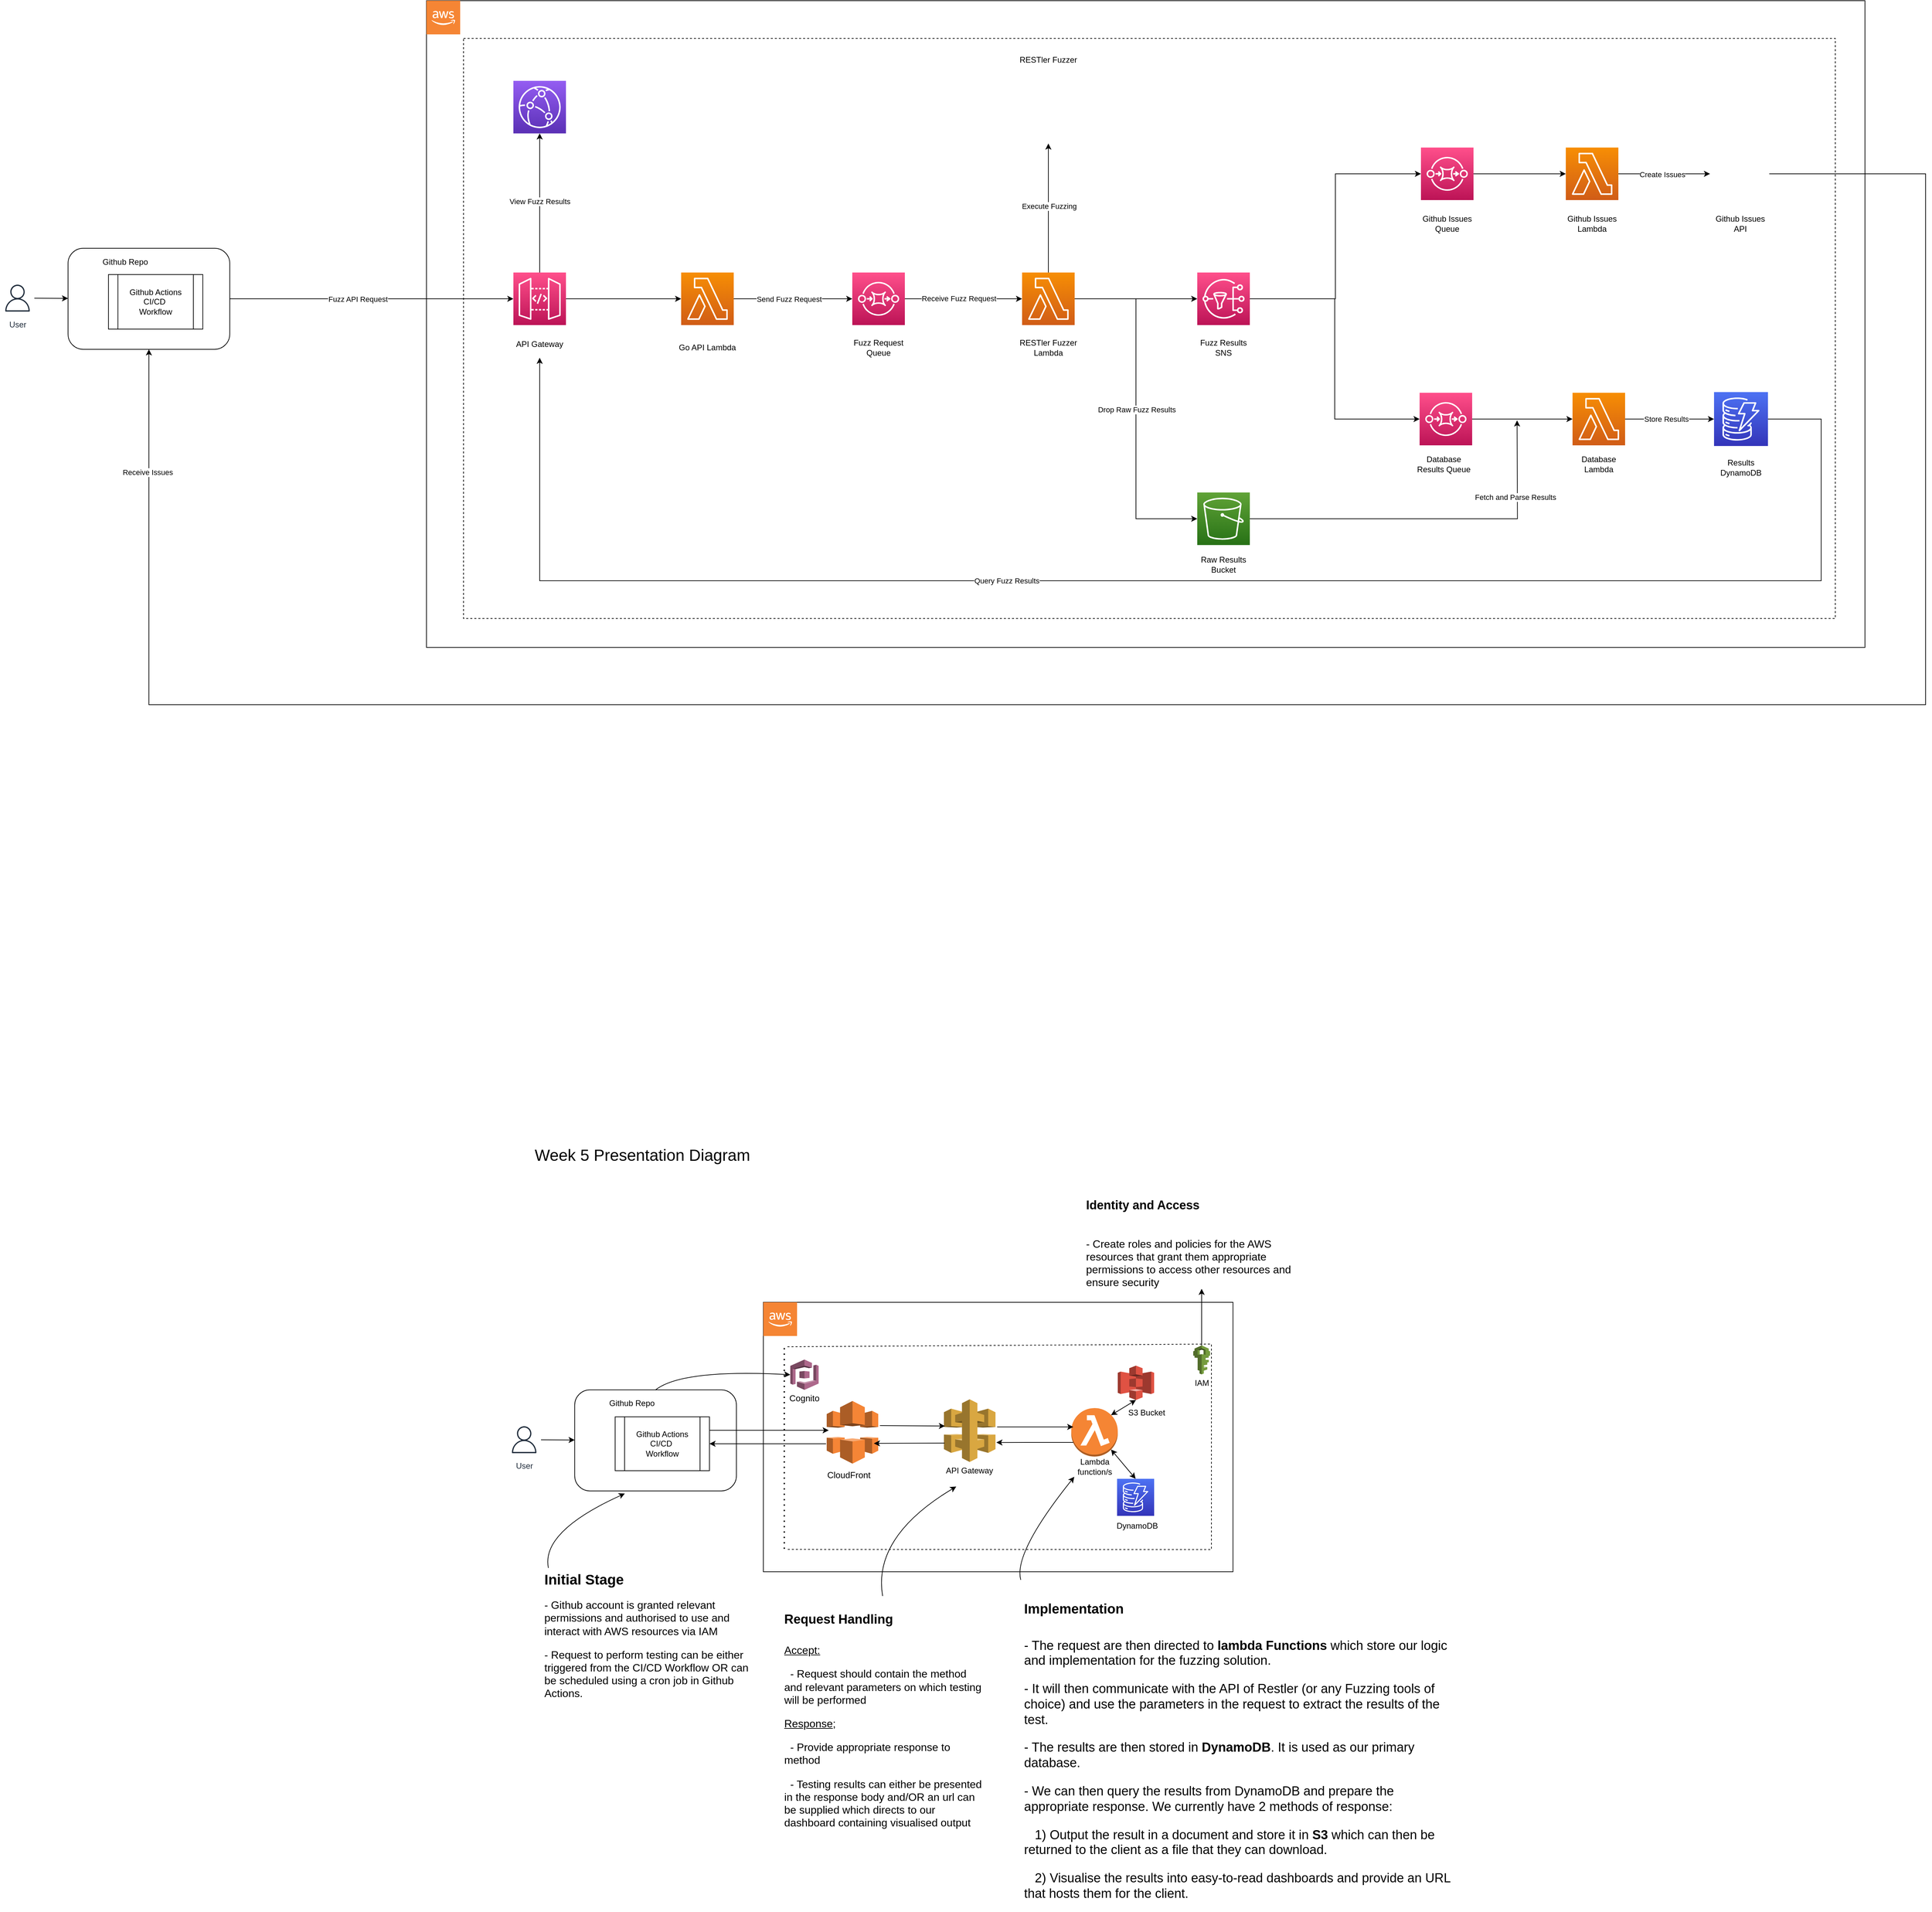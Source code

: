 <mxfile version="20.0.4" type="device"><diagram id="qjEZwnw4c9-2lbeoEp5t" name="Page-1"><mxGraphModel dx="4378" dy="2615" grid="0" gridSize="10" guides="1" tooltips="1" connect="1" arrows="1" fold="1" page="0" pageScale="1" pageWidth="827" pageHeight="1169" math="0" shadow="0"><root><mxCell id="0"/><mxCell id="1" parent="0"/><mxCell id="z2XB8QPN0VXyVkTY876A-54" value="" style="rounded=1;whiteSpace=wrap;html=1;fontSize=16;" parent="1" vertex="1"><mxGeometry x="317" y="1382" width="573" height="330" as="geometry"/></mxCell><mxCell id="z2XB8QPN0VXyVkTY876A-19" value="" style="rounded=1;whiteSpace=wrap;html=1;" parent="1" vertex="1"><mxGeometry x="2" y="1456" width="240" height="150" as="geometry"/></mxCell><mxCell id="z2XB8QPN0VXyVkTY876A-9" value="" style="verticalLabelPosition=bottom;verticalAlign=top;html=1;shape=mxgraph.basic.rect;fillColor2=none;strokeWidth=1;size=20;indent=5;" parent="1" vertex="1"><mxGeometry x="282" y="1326" width="697" height="400" as="geometry"/></mxCell><mxCell id="z2XB8QPN0VXyVkTY876A-1" value="" style="outlineConnect=0;dashed=0;verticalLabelPosition=bottom;verticalAlign=top;align=center;html=1;shape=mxgraph.aws3.api_gateway;fillColor=#D9A741;gradientColor=none;" parent="1" vertex="1"><mxGeometry x="550" y="1470" width="76.5" height="93" as="geometry"/></mxCell><mxCell id="z2XB8QPN0VXyVkTY876A-2" value="" style="outlineConnect=0;dashed=0;verticalLabelPosition=bottom;verticalAlign=top;align=center;html=1;shape=mxgraph.aws3.lambda_function;fillColor=#F58534;gradientColor=none;" parent="1" vertex="1"><mxGeometry x="739" y="1483" width="69" height="72" as="geometry"/></mxCell><mxCell id="z2XB8QPN0VXyVkTY876A-3" value="" style="sketch=0;points=[[0,0,0],[0.25,0,0],[0.5,0,0],[0.75,0,0],[1,0,0],[0,1,0],[0.25,1,0],[0.5,1,0],[0.75,1,0],[1,1,0],[0,0.25,0],[0,0.5,0],[0,0.75,0],[1,0.25,0],[1,0.5,0],[1,0.75,0]];outlineConnect=0;fontColor=#232F3E;gradientColor=#4D72F3;gradientDirection=north;fillColor=#3334B9;strokeColor=#ffffff;dashed=0;verticalLabelPosition=bottom;verticalAlign=top;align=center;html=1;fontSize=12;fontStyle=0;aspect=fixed;shape=mxgraph.aws4.resourceIcon;resIcon=mxgraph.aws4.dynamodb;" parent="1" vertex="1"><mxGeometry x="807" y="1588" width="55" height="55" as="geometry"/></mxCell><mxCell id="z2XB8QPN0VXyVkTY876A-5" value="" style="shape=image;html=1;verticalAlign=top;verticalLabelPosition=bottom;labelBackgroundColor=#ffffff;imageAspect=0;aspect=fixed;image=https://cdn4.iconfinder.com/data/icons/ionicons/512/icon-social-github-128.png" parent="1" vertex="1"><mxGeometry x="2" y="1456" width="49" height="49" as="geometry"/></mxCell><mxCell id="z2XB8QPN0VXyVkTY876A-8" value="" style="outlineConnect=0;dashed=0;verticalLabelPosition=bottom;verticalAlign=top;align=center;html=1;shape=mxgraph.aws3.cloud_2;fillColor=#F58534;gradientColor=none;" parent="1" vertex="1"><mxGeometry x="282" y="1326" width="50" height="50" as="geometry"/></mxCell><mxCell id="z2XB8QPN0VXyVkTY876A-10" value="" style="endArrow=classic;html=1;rounded=0;exitX=1;exitY=0.25;exitDx=0;exitDy=0;" parent="1" source="z2XB8QPN0VXyVkTY876A-20" edge="1"><mxGeometry width="50" height="50" relative="1" as="geometry"><mxPoint x="242" y="1516" as="sourcePoint"/><mxPoint x="379" y="1516" as="targetPoint"/></mxGeometry></mxCell><mxCell id="z2XB8QPN0VXyVkTY876A-11" value="" style="endArrow=classic;html=1;rounded=0;" parent="1" edge="1"><mxGeometry width="50" height="50" relative="1" as="geometry"><mxPoint x="629" y="1511" as="sourcePoint"/><mxPoint x="742" y="1511" as="targetPoint"/></mxGeometry></mxCell><mxCell id="z2XB8QPN0VXyVkTY876A-12" value="" style="endArrow=classic;html=1;rounded=0;entryX=1;entryY=0.5;entryDx=0;entryDy=0;" parent="1" target="z2XB8QPN0VXyVkTY876A-20" edge="1"><mxGeometry width="50" height="50" relative="1" as="geometry"><mxPoint x="375" y="1536" as="sourcePoint"/><mxPoint x="242" y="1536" as="targetPoint"/></mxGeometry></mxCell><mxCell id="z2XB8QPN0VXyVkTY876A-13" value="" style="endArrow=classic;html=1;rounded=0;entryX=1.017;entryY=0.689;entryDx=0;entryDy=0;entryPerimeter=0;" parent="1" target="z2XB8QPN0VXyVkTY876A-1" edge="1"><mxGeometry width="50" height="50" relative="1" as="geometry"><mxPoint x="742" y="1534" as="sourcePoint"/><mxPoint x="492" y="1536" as="targetPoint"/></mxGeometry></mxCell><mxCell id="z2XB8QPN0VXyVkTY876A-14" value="" style="endArrow=classic;startArrow=classic;html=1;rounded=0;entryX=0.855;entryY=0.855;entryDx=0;entryDy=0;entryPerimeter=0;exitX=0.5;exitY=0;exitDx=0;exitDy=0;exitPerimeter=0;" parent="1" source="z2XB8QPN0VXyVkTY876A-3" target="z2XB8QPN0VXyVkTY876A-2" edge="1"><mxGeometry width="50" height="50" relative="1" as="geometry"><mxPoint x="672" y="1636" as="sourcePoint"/><mxPoint x="722" y="1586" as="targetPoint"/></mxGeometry></mxCell><mxCell id="z2XB8QPN0VXyVkTY876A-15" value="" style="outlineConnect=0;dashed=0;verticalLabelPosition=bottom;verticalAlign=top;align=center;html=1;shape=mxgraph.aws3.s3;fillColor=#E05243;gradientColor=none;" parent="1" vertex="1"><mxGeometry x="808" y="1420" width="54" height="51" as="geometry"/></mxCell><mxCell id="z2XB8QPN0VXyVkTY876A-16" value="" style="endArrow=classic;startArrow=classic;html=1;rounded=0;entryX=0.5;entryY=1;entryDx=0;entryDy=0;entryPerimeter=0;exitX=0.855;exitY=0.145;exitDx=0;exitDy=0;exitPerimeter=0;" parent="1" source="z2XB8QPN0VXyVkTY876A-2" target="z2XB8QPN0VXyVkTY876A-15" edge="1"><mxGeometry width="50" height="50" relative="1" as="geometry"><mxPoint x="702" y="1476" as="sourcePoint"/><mxPoint x="752" y="1426" as="targetPoint"/></mxGeometry></mxCell><mxCell id="z2XB8QPN0VXyVkTY876A-20" value="Github Actions CI/CD&amp;nbsp;&lt;br&gt;Workflow" style="shape=process;whiteSpace=wrap;html=1;backgroundOutline=1;" parent="1" vertex="1"><mxGeometry x="62" y="1496" width="140" height="80" as="geometry"/></mxCell><mxCell id="z2XB8QPN0VXyVkTY876A-21" value="" style="curved=1;endArrow=classic;html=1;rounded=0;exitX=0.5;exitY=0;exitDx=0;exitDy=0;entryX=0;entryY=0.5;entryDx=0;entryDy=0;entryPerimeter=0;" parent="1" source="z2XB8QPN0VXyVkTY876A-19" target="z2XB8QPN0VXyVkTY876A-47" edge="1"><mxGeometry width="50" height="50" relative="1" as="geometry"><mxPoint x="132" y="1716" as="sourcePoint"/><mxPoint x="316" y="1418" as="targetPoint"/><Array as="points"><mxPoint x="162" y="1425"/></Array></mxGeometry></mxCell><mxCell id="z2XB8QPN0VXyVkTY876A-22" value="User" style="sketch=0;outlineConnect=0;fontColor=#232F3E;gradientColor=none;strokeColor=#232F3E;fillColor=#ffffff;dashed=0;verticalLabelPosition=bottom;verticalAlign=top;align=center;html=1;fontSize=12;fontStyle=0;aspect=fixed;shape=mxgraph.aws4.resourceIcon;resIcon=mxgraph.aws4.user;" parent="1" vertex="1"><mxGeometry x="-98" y="1505" width="50" height="50" as="geometry"/></mxCell><mxCell id="z2XB8QPN0VXyVkTY876A-23" value="" style="endArrow=classic;html=1;rounded=0;" parent="1" source="z2XB8QPN0VXyVkTY876A-22" target="z2XB8QPN0VXyVkTY876A-19" edge="1"><mxGeometry width="50" height="50" relative="1" as="geometry"><mxPoint x="-38" y="1716" as="sourcePoint"/><mxPoint x="12" y="1666" as="targetPoint"/></mxGeometry></mxCell><mxCell id="z2XB8QPN0VXyVkTY876A-24" value="Github Repo" style="text;html=1;strokeColor=none;fillColor=none;align=center;verticalAlign=middle;whiteSpace=wrap;rounded=0;" parent="1" vertex="1"><mxGeometry x="52" y="1466" width="70" height="20" as="geometry"/></mxCell><mxCell id="z2XB8QPN0VXyVkTY876A-27" value="IAM" style="text;html=1;strokeColor=none;fillColor=none;align=center;verticalAlign=middle;whiteSpace=wrap;rounded=0;" parent="1" vertex="1"><mxGeometry x="902.5" y="1430.5" width="60" height="30" as="geometry"/></mxCell><mxCell id="z2XB8QPN0VXyVkTY876A-28" value="API Gateway" style="text;html=1;strokeColor=none;fillColor=none;align=center;verticalAlign=middle;whiteSpace=wrap;rounded=0;" parent="1" vertex="1"><mxGeometry x="548.25" y="1552" width="80" height="47.5" as="geometry"/></mxCell><mxCell id="z2XB8QPN0VXyVkTY876A-29" value="Lambda function/s" style="text;html=1;strokeColor=none;fillColor=none;align=center;verticalAlign=middle;whiteSpace=wrap;rounded=0;" parent="1" vertex="1"><mxGeometry x="743.5" y="1555" width="60" height="30" as="geometry"/></mxCell><mxCell id="z2XB8QPN0VXyVkTY876A-30" value="DynamoDB" style="text;html=1;strokeColor=none;fillColor=none;align=center;verticalAlign=middle;whiteSpace=wrap;rounded=0;" parent="1" vertex="1"><mxGeometry x="807" y="1643" width="60" height="30" as="geometry"/></mxCell><mxCell id="z2XB8QPN0VXyVkTY876A-31" value="S3 Bucket" style="text;html=1;strokeColor=none;fillColor=none;align=center;verticalAlign=middle;whiteSpace=wrap;rounded=0;" parent="1" vertex="1"><mxGeometry x="821" y="1475" width="60" height="30" as="geometry"/></mxCell><mxCell id="z2XB8QPN0VXyVkTY876A-33" value="" style="curved=1;endArrow=classic;html=1;rounded=0;entryX=0.31;entryY=1.026;entryDx=0;entryDy=0;entryPerimeter=0;exitX=0.034;exitY=-0.002;exitDx=0;exitDy=0;exitPerimeter=0;" parent="1" source="z2XB8QPN0VXyVkTY876A-38" target="z2XB8QPN0VXyVkTY876A-19" edge="1"><mxGeometry width="50" height="50" relative="1" as="geometry"><mxPoint x="-38" y="1741" as="sourcePoint"/><mxPoint x="-48" y="1646" as="targetPoint"/><Array as="points"><mxPoint x="-48" y="1666"/></Array></mxGeometry></mxCell><mxCell id="z2XB8QPN0VXyVkTY876A-38" value="&lt;h1 style=&quot;font-size: 21px;&quot;&gt;&lt;font style=&quot;font-size: 21px;&quot;&gt;Initial Stage&lt;/font&gt;&lt;/h1&gt;&lt;p style=&quot;font-size: 16px;&quot;&gt;- Github account is granted relevant permissions and authorised to use and interact with AWS resources via IAM&lt;/p&gt;&lt;p style=&quot;font-size: 16px;&quot;&gt;- Request to perform testing can be either triggered from the CI/CD Workflow OR can be scheduled using a cron job in Github Actions.&lt;/p&gt;" style="text;html=1;strokeColor=none;fillColor=none;spacing=5;spacingTop=-20;whiteSpace=wrap;overflow=hidden;rounded=0;fontSize=22;" parent="1" vertex="1"><mxGeometry x="-48" y="1721" width="322" height="295" as="geometry"/></mxCell><mxCell id="z2XB8QPN0VXyVkTY876A-39" value="&lt;h1 style=&quot;&quot;&gt;&lt;font style=&quot;font-size: 19px;&quot;&gt;Request Handling&lt;/font&gt;&lt;/h1&gt;&lt;p&gt;&lt;u&gt;Accept:&lt;/u&gt;&lt;/p&gt;&lt;p&gt;&amp;nbsp; - Request should contain the method and relevant parameters on which testing will be performed&lt;/p&gt;&lt;p&gt;&lt;u&gt;Response&lt;/u&gt;;&lt;/p&gt;&lt;p&gt;&amp;nbsp; - Provide appropriate response to method&amp;nbsp;&lt;/p&gt;&lt;p&gt;&amp;nbsp; - Testing results can either be presented in the response body and/OR an url can be supplied which directs to our dashboard containing visualised output&lt;/p&gt;" style="text;html=1;strokeColor=none;fillColor=none;spacing=5;spacingTop=-20;whiteSpace=wrap;overflow=hidden;rounded=0;fontSize=16;" parent="1" vertex="1"><mxGeometry x="308" y="1762" width="302" height="420" as="geometry"/></mxCell><mxCell id="z2XB8QPN0VXyVkTY876A-40" value="" style="curved=1;endArrow=classic;html=1;rounded=0;fontSize=16;entryX=0.25;entryY=1;entryDx=0;entryDy=0;exitX=0.5;exitY=0;exitDx=0;exitDy=0;" parent="1" source="z2XB8QPN0VXyVkTY876A-39" target="z2XB8QPN0VXyVkTY876A-28" edge="1"><mxGeometry width="50" height="50" relative="1" as="geometry"><mxPoint x="242" y="1816" as="sourcePoint"/><mxPoint x="292" y="1766" as="targetPoint"/><Array as="points"><mxPoint x="444" y="1674"/></Array></mxGeometry></mxCell><mxCell id="z2XB8QPN0VXyVkTY876A-41" value="&lt;h1&gt;&lt;font style=&quot;font-size: 20px;&quot;&gt;Implementation&lt;/font&gt;&lt;/h1&gt;&lt;p&gt;- The request are then directed to &lt;b&gt;lambda Functions&lt;/b&gt; which store our logic and implementation for the fuzzing solution.&lt;/p&gt;&lt;p&gt;- It will then communicate with the API of Restler (or any Fuzzing tools of choice) and use the parameters in the request to extract the results of the test.&lt;/p&gt;&lt;p&gt;- The results are then stored in &lt;b&gt;DynamoDB&lt;/b&gt;. It is used as our primary database.&amp;nbsp;&lt;/p&gt;&lt;p&gt;- We can then query the results from DynamoDB and prepare the appropriate response. We currently have 2 methods of response:&lt;/p&gt;&lt;p&gt;&amp;nbsp; &amp;nbsp;1) Output the result in a document and store it in &lt;b&gt;S3 &lt;/b&gt;which can then be returned to the client as a file that they can download.&lt;/p&gt;&lt;p&gt;&amp;nbsp; &amp;nbsp;2) Visualise the results into easy-to-read dashboards and provide an URL that hosts them for the client.&amp;nbsp;&lt;/p&gt;&lt;p&gt;&lt;br&gt;&lt;/p&gt;" style="text;html=1;strokeColor=none;fillColor=none;spacing=5;spacingTop=-20;whiteSpace=wrap;overflow=hidden;rounded=0;fontSize=19;" parent="1" vertex="1"><mxGeometry x="664" y="1738" width="644" height="492" as="geometry"/></mxCell><mxCell id="z2XB8QPN0VXyVkTY876A-42" value="" style="curved=1;endArrow=classic;html=1;rounded=0;fontSize=20;entryX=0;entryY=1;entryDx=0;entryDy=0;exitX=0;exitY=0;exitDx=0;exitDy=0;" parent="1" source="z2XB8QPN0VXyVkTY876A-41" target="z2XB8QPN0VXyVkTY876A-29" edge="1"><mxGeometry width="50" height="50" relative="1" as="geometry"><mxPoint x="667" y="1870" as="sourcePoint"/><mxPoint x="578" y="2195" as="targetPoint"/><Array as="points"><mxPoint x="653" y="1698"/></Array></mxGeometry></mxCell><mxCell id="z2XB8QPN0VXyVkTY876A-44" value="&lt;h1&gt;&lt;span style=&quot;background-color: initial;&quot;&gt;&lt;font style=&quot;font-size: 18px;&quot;&gt;Identity and Access&lt;/font&gt;&lt;/span&gt;&lt;/h1&gt;&lt;h1 style=&quot;font-size: 16px;&quot;&gt;&lt;span style=&quot;font-weight: normal;&quot;&gt;- Create roles and policies for the AWS resources that grant them appropriate permissions to access other resources and ensure security&lt;/span&gt;&lt;/h1&gt;" style="text;html=1;strokeColor=none;fillColor=none;spacing=5;spacingTop=-20;whiteSpace=wrap;overflow=hidden;rounded=0;fontSize=22;" parent="1" vertex="1"><mxGeometry x="755.5" y="1128" width="354" height="178" as="geometry"/></mxCell><mxCell id="z2XB8QPN0VXyVkTY876A-46" value="" style="outlineConnect=0;dashed=0;verticalLabelPosition=bottom;verticalAlign=top;align=center;html=1;shape=mxgraph.aws3.cloudfront;fillColor=#F58536;gradientColor=none;fontSize=16;" parent="1" vertex="1"><mxGeometry x="376" y="1472.5" width="76.5" height="93" as="geometry"/></mxCell><mxCell id="z2XB8QPN0VXyVkTY876A-47" value="" style="outlineConnect=0;dashed=0;verticalLabelPosition=bottom;verticalAlign=top;align=center;html=1;shape=mxgraph.aws3.cognito;fillColor=#AD688B;gradientColor=none;fontSize=16;" parent="1" vertex="1"><mxGeometry x="322" y="1411" width="42" height="45" as="geometry"/></mxCell><mxCell id="z2XB8QPN0VXyVkTY876A-48" value="" style="endArrow=classic;html=1;rounded=0;fontSize=16;entryX=0.02;entryY=0.427;entryDx=0;entryDy=0;entryPerimeter=0;" parent="1" target="z2XB8QPN0VXyVkTY876A-1" edge="1"><mxGeometry width="50" height="50" relative="1" as="geometry"><mxPoint x="455" y="1509" as="sourcePoint"/><mxPoint x="516" y="1492" as="targetPoint"/></mxGeometry></mxCell><mxCell id="z2XB8QPN0VXyVkTY876A-50" value="" style="endArrow=classic;html=1;rounded=0;entryX=1.017;entryY=0.689;entryDx=0;entryDy=0;entryPerimeter=0;" parent="1" edge="1"><mxGeometry width="50" height="50" relative="1" as="geometry"><mxPoint x="551" y="1535" as="sourcePoint"/><mxPoint x="446.0" y="1535.457" as="targetPoint"/></mxGeometry></mxCell><mxCell id="z2XB8QPN0VXyVkTY876A-52" value="" style="endArrow=classic;html=1;rounded=0;fontSize=16;exitX=0.5;exitY=0;exitDx=0;exitDy=0;exitPerimeter=0;" parent="1" source="z2XB8QPN0VXyVkTY876A-18" target="z2XB8QPN0VXyVkTY876A-44" edge="1"><mxGeometry width="50" height="50" relative="1" as="geometry"><mxPoint x="513" y="1417" as="sourcePoint"/><mxPoint x="563" y="1367" as="targetPoint"/></mxGeometry></mxCell><mxCell id="z2XB8QPN0VXyVkTY876A-59" value="&lt;font style=&quot;font-size: 13px;&quot;&gt;CloudFront&lt;/font&gt;" style="text;html=1;strokeColor=none;fillColor=none;align=center;verticalAlign=middle;whiteSpace=wrap;rounded=0;fontSize=16;" parent="1" vertex="1"><mxGeometry x="379" y="1565.5" width="60" height="30" as="geometry"/></mxCell><mxCell id="z2XB8QPN0VXyVkTY876A-60" value="Cognito" style="text;html=1;strokeColor=none;fillColor=none;align=center;verticalAlign=middle;whiteSpace=wrap;rounded=0;fontSize=13;" parent="1" vertex="1"><mxGeometry x="313" y="1453" width="60" height="30" as="geometry"/></mxCell><mxCell id="z2XB8QPN0VXyVkTY876A-64" value="" style="endArrow=none;dashed=1;html=1;dashPattern=1 3;strokeWidth=2;rounded=0;fontSize=13;" parent="1" edge="1"><mxGeometry width="50" height="50" relative="1" as="geometry"><mxPoint x="313" y="1692" as="sourcePoint"/><mxPoint x="313" y="1391" as="targetPoint"/></mxGeometry></mxCell><mxCell id="z2XB8QPN0VXyVkTY876A-18" value="" style="outlineConnect=0;dashed=0;verticalLabelPosition=bottom;verticalAlign=top;align=center;html=1;shape=mxgraph.aws3.iam;fillColor=#759C3E;gradientColor=none;" parent="1" vertex="1"><mxGeometry x="920" y="1390" width="25" height="43" as="geometry"/></mxCell><mxCell id="z2XB8QPN0VXyVkTY876A-66" value="" style="endArrow=none;dashed=1;html=1;rounded=0;fontSize=13;exitX=0.052;exitY=0.917;exitDx=0;exitDy=0;exitPerimeter=0;" parent="1" source="z2XB8QPN0VXyVkTY876A-9" edge="1"><mxGeometry width="50" height="50" relative="1" as="geometry"><mxPoint x="314.76" y="1692.8" as="sourcePoint"/><mxPoint x="315" y="1392" as="targetPoint"/><Array as="points"><mxPoint x="947" y="1693"/><mxPoint x="947" y="1540"/><mxPoint x="947" y="1388"/></Array></mxGeometry></mxCell><mxCell id="LWc7SlfthpSFfIKHEdv8-1" value="&lt;font style=&quot;font-size: 24px;&quot;&gt;Week 5 Presentation Diagram&lt;/font&gt;" style="text;html=1;align=center;verticalAlign=middle;resizable=0;points=[];autosize=1;strokeColor=none;fillColor=none;" parent="1" vertex="1"><mxGeometry x="-67" y="1087" width="338" height="41" as="geometry"/></mxCell><mxCell id="LWc7SlfthpSFfIKHEdv8-3" value="" style="rounded=1;whiteSpace=wrap;html=1;" parent="1" vertex="1"><mxGeometry x="-750" y="-238.5" width="240" height="150" as="geometry"/></mxCell><mxCell id="LWc7SlfthpSFfIKHEdv8-4" value="" style="verticalLabelPosition=bottom;verticalAlign=top;html=1;shape=mxgraph.basic.rect;fillColor2=none;strokeWidth=1;size=20;indent=5;" parent="1" vertex="1"><mxGeometry x="-218" y="-606" width="2135" height="960" as="geometry"/></mxCell><mxCell id="LWc7SlfthpSFfIKHEdv8-8" value="" style="shape=image;html=1;verticalAlign=top;verticalLabelPosition=bottom;labelBackgroundColor=#ffffff;imageAspect=0;aspect=fixed;image=https://cdn4.iconfinder.com/data/icons/ionicons/512/icon-social-github-128.png" parent="1" vertex="1"><mxGeometry x="-750" y="-238.5" width="49" height="49" as="geometry"/></mxCell><mxCell id="LWc7SlfthpSFfIKHEdv8-17" value="Github Actions CI/CD&amp;nbsp;&lt;br&gt;Workflow" style="shape=process;whiteSpace=wrap;html=1;backgroundOutline=1;" parent="1" vertex="1"><mxGeometry x="-690" y="-199.5" width="140" height="81" as="geometry"/></mxCell><mxCell id="LWc7SlfthpSFfIKHEdv8-19" value="User" style="sketch=0;outlineConnect=0;fontColor=#232F3E;gradientColor=none;strokeColor=#232F3E;fillColor=#ffffff;dashed=0;verticalLabelPosition=bottom;verticalAlign=top;align=center;html=1;fontSize=12;fontStyle=0;aspect=fixed;shape=mxgraph.aws4.resourceIcon;resIcon=mxgraph.aws4.user;" parent="1" vertex="1"><mxGeometry x="-850" y="-189.5" width="50" height="50" as="geometry"/></mxCell><mxCell id="LWc7SlfthpSFfIKHEdv8-20" value="" style="endArrow=classic;html=1;rounded=0;" parent="1" source="LWc7SlfthpSFfIKHEdv8-19" target="LWc7SlfthpSFfIKHEdv8-3" edge="1"><mxGeometry width="50" height="50" relative="1" as="geometry"><mxPoint x="-790" y="21.5" as="sourcePoint"/><mxPoint x="-740" y="-28.5" as="targetPoint"/></mxGeometry></mxCell><mxCell id="LWc7SlfthpSFfIKHEdv8-21" value="Github Repo" style="text;html=1;strokeColor=none;fillColor=none;align=center;verticalAlign=middle;whiteSpace=wrap;rounded=0;" parent="1" vertex="1"><mxGeometry x="-700" y="-228.5" width="70" height="20" as="geometry"/></mxCell><mxCell id="LWc7SlfthpSFfIKHEdv8-43" value="" style="rounded=0;whiteSpace=wrap;html=1;dashed=1;fontSize=24;fillColor=none;" parent="1" vertex="1"><mxGeometry x="-163" y="-550" width="2036" height="861" as="geometry"/></mxCell><mxCell id="K7STPYYt2Q0dGwY_WQyp-33" style="edgeStyle=orthogonalEdgeStyle;rounded=0;orthogonalLoop=1;jettySize=auto;html=1;entryX=0.5;entryY=1;entryDx=0;entryDy=0;" edge="1" parent="1" source="LWc7SlfthpSFfIKHEdv8-7" target="K7STPYYt2Q0dGwY_WQyp-59"><mxGeometry relative="1" as="geometry"><mxPoint x="-50" y="-65" as="targetPoint"/><Array as="points"><mxPoint x="1852" y="15"/><mxPoint x="1852" y="255"/><mxPoint x="-50" y="255"/></Array></mxGeometry></mxCell><mxCell id="K7STPYYt2Q0dGwY_WQyp-44" value="Query Fuzz Results" style="edgeLabel;html=1;align=center;verticalAlign=middle;resizable=0;points=[];" vertex="1" connectable="0" parent="K7STPYYt2Q0dGwY_WQyp-33"><mxGeometry x="0.198" relative="1" as="geometry"><mxPoint as="offset"/></mxGeometry></mxCell><mxCell id="LWc7SlfthpSFfIKHEdv8-7" value="" style="sketch=0;points=[[0,0,0],[0.25,0,0],[0.5,0,0],[0.75,0,0],[1,0,0],[0,1,0],[0.25,1,0],[0.5,1,0],[0.75,1,0],[1,1,0],[0,0.25,0],[0,0.5,0],[0,0.75,0],[1,0.25,0],[1,0.5,0],[1,0.75,0]];outlineConnect=0;fontColor=#232F3E;gradientColor=#4D72F3;gradientDirection=north;fillColor=#3334B9;strokeColor=#ffffff;dashed=0;verticalLabelPosition=bottom;verticalAlign=top;align=center;html=1;fontSize=12;fontStyle=0;aspect=fixed;shape=mxgraph.aws4.resourceIcon;resIcon=mxgraph.aws4.dynamodb;" parent="1" vertex="1"><mxGeometry x="1693" y="-25" width="80" height="80" as="geometry"/></mxCell><mxCell id="LWc7SlfthpSFfIKHEdv8-9" value="" style="outlineConnect=0;dashed=0;verticalLabelPosition=bottom;verticalAlign=top;align=center;html=1;shape=mxgraph.aws3.cloud_2;fillColor=#F58534;gradientColor=none;" parent="1" vertex="1"><mxGeometry x="-218" y="-606" width="50" height="50" as="geometry"/></mxCell><mxCell id="LWc7SlfthpSFfIKHEdv8-25" value="Results DynamoDB" style="text;html=1;strokeColor=none;fillColor=none;align=center;verticalAlign=middle;whiteSpace=wrap;rounded=0;" parent="1" vertex="1"><mxGeometry x="1703" y="71.5" width="60" height="30" as="geometry"/></mxCell><mxCell id="LWc7SlfthpSFfIKHEdv8-32" value="" style="endArrow=classic;html=1;rounded=0;fontSize=16;exitX=1;exitY=0.5;exitDx=0;exitDy=0;" parent="1" source="LWc7SlfthpSFfIKHEdv8-3" edge="1" target="K7STPYYt2Q0dGwY_WQyp-2"><mxGeometry width="50" height="50" relative="1" as="geometry"><mxPoint x="152.5" y="-150.121" as="sourcePoint"/><mxPoint x="-330" y="-153" as="targetPoint"/></mxGeometry></mxCell><mxCell id="K7STPYYt2Q0dGwY_WQyp-43" value="Fuzz API Request" style="edgeLabel;html=1;align=center;verticalAlign=middle;resizable=0;points=[];" vertex="1" connectable="0" parent="LWc7SlfthpSFfIKHEdv8-32"><mxGeometry x="-0.094" y="2" relative="1" as="geometry"><mxPoint x="-1" y="2" as="offset"/></mxGeometry></mxCell><mxCell id="K7STPYYt2Q0dGwY_WQyp-36" style="edgeStyle=orthogonalEdgeStyle;rounded=0;orthogonalLoop=1;jettySize=auto;html=1;entryX=0.5;entryY=1;entryDx=0;entryDy=0;" edge="1" parent="1" source="LWc7SlfthpSFfIKHEdv8-58" target="LWc7SlfthpSFfIKHEdv8-3"><mxGeometry relative="1" as="geometry"><Array as="points"><mxPoint x="2007" y="-349"/><mxPoint x="2007" y="439"/><mxPoint x="-630" y="439"/></Array></mxGeometry></mxCell><mxCell id="K7STPYYt2Q0dGwY_WQyp-42" value="Receive Issues" style="edgeLabel;html=1;align=center;verticalAlign=middle;resizable=0;points=[];" vertex="1" connectable="0" parent="K7STPYYt2Q0dGwY_WQyp-36"><mxGeometry x="0.913" y="2" relative="1" as="geometry"><mxPoint as="offset"/></mxGeometry></mxCell><mxCell id="LWc7SlfthpSFfIKHEdv8-58" value="" style="shape=image;html=1;verticalAlign=top;verticalLabelPosition=bottom;labelBackgroundColor=#ffffff;imageAspect=0;aspect=fixed;image=https://cdn4.iconfinder.com/data/icons/ionicons/512/icon-social-github-128.png;dashed=1;fontSize=24;fillColor=none;" parent="1" vertex="1"><mxGeometry x="1687" y="-393" width="88" height="88" as="geometry"/></mxCell><mxCell id="LWc7SlfthpSFfIKHEdv8-59" value="&lt;div&gt;Github Issues&lt;/div&gt;&lt;div&gt;API&lt;br&gt;&lt;/div&gt;" style="text;html=1;strokeColor=none;fillColor=none;align=center;verticalAlign=middle;whiteSpace=wrap;rounded=0;" parent="1" vertex="1"><mxGeometry x="1687" y="-295" width="89.5" height="40" as="geometry"/></mxCell><mxCell id="K7STPYYt2Q0dGwY_WQyp-1" value="" style="sketch=0;points=[[0,0,0],[0.25,0,0],[0.5,0,0],[0.75,0,0],[1,0,0],[0,1,0],[0.25,1,0],[0.5,1,0],[0.75,1,0],[1,1,0],[0,0.25,0],[0,0.5,0],[0,0.75,0],[1,0.25,0],[1,0.5,0],[1,0.75,0]];outlineConnect=0;fontColor=#232F3E;gradientColor=#945DF2;gradientDirection=north;fillColor=#5A30B5;strokeColor=#ffffff;dashed=0;verticalLabelPosition=bottom;verticalAlign=top;align=center;html=1;fontSize=12;fontStyle=0;aspect=fixed;shape=mxgraph.aws4.resourceIcon;resIcon=mxgraph.aws4.cloudfront;" vertex="1" parent="1"><mxGeometry x="-89" y="-487" width="78" height="78" as="geometry"/></mxCell><mxCell id="K7STPYYt2Q0dGwY_WQyp-16" style="edgeStyle=orthogonalEdgeStyle;rounded=0;orthogonalLoop=1;jettySize=auto;html=1;entryX=0;entryY=0.5;entryDx=0;entryDy=0;entryPerimeter=0;" edge="1" parent="1" source="K7STPYYt2Q0dGwY_WQyp-2" target="K7STPYYt2Q0dGwY_WQyp-3"><mxGeometry relative="1" as="geometry"/></mxCell><mxCell id="K7STPYYt2Q0dGwY_WQyp-30" style="edgeStyle=orthogonalEdgeStyle;rounded=0;orthogonalLoop=1;jettySize=auto;html=1;" edge="1" parent="1" source="K7STPYYt2Q0dGwY_WQyp-2" target="K7STPYYt2Q0dGwY_WQyp-1"><mxGeometry relative="1" as="geometry"/></mxCell><mxCell id="K7STPYYt2Q0dGwY_WQyp-45" value="View Fuzz Results" style="edgeLabel;html=1;align=center;verticalAlign=middle;resizable=0;points=[];" vertex="1" connectable="0" parent="K7STPYYt2Q0dGwY_WQyp-30"><mxGeometry x="0.022" relative="1" as="geometry"><mxPoint as="offset"/></mxGeometry></mxCell><mxCell id="K7STPYYt2Q0dGwY_WQyp-2" value="" style="sketch=0;points=[[0,0,0],[0.25,0,0],[0.5,0,0],[0.75,0,0],[1,0,0],[0,1,0],[0.25,1,0],[0.5,1,0],[0.75,1,0],[1,1,0],[0,0.25,0],[0,0.5,0],[0,0.75,0],[1,0.25,0],[1,0.5,0],[1,0.75,0]];outlineConnect=0;fontColor=#232F3E;gradientColor=#FF4F8B;gradientDirection=north;fillColor=#BC1356;strokeColor=#ffffff;dashed=0;verticalLabelPosition=bottom;verticalAlign=top;align=center;html=1;fontSize=12;fontStyle=0;aspect=fixed;shape=mxgraph.aws4.resourceIcon;resIcon=mxgraph.aws4.api_gateway;" vertex="1" parent="1"><mxGeometry x="-89" y="-202.5" width="78" height="78" as="geometry"/></mxCell><mxCell id="K7STPYYt2Q0dGwY_WQyp-17" style="edgeStyle=orthogonalEdgeStyle;rounded=0;orthogonalLoop=1;jettySize=auto;html=1;" edge="1" parent="1" source="K7STPYYt2Q0dGwY_WQyp-3" target="K7STPYYt2Q0dGwY_WQyp-4"><mxGeometry relative="1" as="geometry"/></mxCell><mxCell id="K7STPYYt2Q0dGwY_WQyp-37" value="&lt;div&gt;Send Fuzz Request&lt;/div&gt;" style="edgeLabel;html=1;align=center;verticalAlign=middle;resizable=0;points=[];" vertex="1" connectable="0" parent="K7STPYYt2Q0dGwY_WQyp-17"><mxGeometry x="-0.066" relative="1" as="geometry"><mxPoint as="offset"/></mxGeometry></mxCell><mxCell id="K7STPYYt2Q0dGwY_WQyp-3" value="" style="sketch=0;points=[[0,0,0],[0.25,0,0],[0.5,0,0],[0.75,0,0],[1,0,0],[0,1,0],[0.25,1,0],[0.5,1,0],[0.75,1,0],[1,1,0],[0,0.25,0],[0,0.5,0],[0,0.75,0],[1,0.25,0],[1,0.5,0],[1,0.75,0]];outlineConnect=0;fontColor=#232F3E;gradientColor=#F78E04;gradientDirection=north;fillColor=#D05C17;strokeColor=#ffffff;dashed=0;verticalLabelPosition=bottom;verticalAlign=top;align=center;html=1;fontSize=12;fontStyle=0;aspect=fixed;shape=mxgraph.aws4.resourceIcon;resIcon=mxgraph.aws4.lambda;" vertex="1" parent="1"><mxGeometry x="160" y="-202.5" width="78" height="78" as="geometry"/></mxCell><mxCell id="K7STPYYt2Q0dGwY_WQyp-19" style="edgeStyle=orthogonalEdgeStyle;rounded=0;orthogonalLoop=1;jettySize=auto;html=1;" edge="1" parent="1" source="K7STPYYt2Q0dGwY_WQyp-4" target="K7STPYYt2Q0dGwY_WQyp-5"><mxGeometry relative="1" as="geometry"/></mxCell><mxCell id="K7STPYYt2Q0dGwY_WQyp-38" value="Receive Fuzz Request" style="edgeLabel;html=1;align=center;verticalAlign=middle;resizable=0;points=[];" vertex="1" connectable="0" parent="K7STPYYt2Q0dGwY_WQyp-19"><mxGeometry x="-0.088" y="1" relative="1" as="geometry"><mxPoint as="offset"/></mxGeometry></mxCell><mxCell id="K7STPYYt2Q0dGwY_WQyp-4" value="" style="sketch=0;points=[[0,0,0],[0.25,0,0],[0.5,0,0],[0.75,0,0],[1,0,0],[0,1,0],[0.25,1,0],[0.5,1,0],[0.75,1,0],[1,1,0],[0,0.25,0],[0,0.5,0],[0,0.75,0],[1,0.25,0],[1,0.5,0],[1,0.75,0]];outlineConnect=0;fontColor=#232F3E;gradientColor=#FF4F8B;gradientDirection=north;fillColor=#BC1356;strokeColor=#ffffff;dashed=0;verticalLabelPosition=bottom;verticalAlign=top;align=center;html=1;fontSize=12;fontStyle=0;aspect=fixed;shape=mxgraph.aws4.resourceIcon;resIcon=mxgraph.aws4.sqs;" vertex="1" parent="1"><mxGeometry x="414" y="-202.5" width="78" height="78" as="geometry"/></mxCell><mxCell id="K7STPYYt2Q0dGwY_WQyp-20" style="edgeStyle=orthogonalEdgeStyle;rounded=0;orthogonalLoop=1;jettySize=auto;html=1;" edge="1" parent="1" source="K7STPYYt2Q0dGwY_WQyp-5" target="K7STPYYt2Q0dGwY_WQyp-8"><mxGeometry relative="1" as="geometry"/></mxCell><mxCell id="K7STPYYt2Q0dGwY_WQyp-29" style="edgeStyle=orthogonalEdgeStyle;rounded=0;orthogonalLoop=1;jettySize=auto;html=1;" edge="1" parent="1" source="K7STPYYt2Q0dGwY_WQyp-5" target="K7STPYYt2Q0dGwY_WQyp-7"><mxGeometry relative="1" as="geometry"/></mxCell><mxCell id="K7STPYYt2Q0dGwY_WQyp-47" value="Execute Fuzzing" style="edgeLabel;html=1;align=center;verticalAlign=middle;resizable=0;points=[];" vertex="1" connectable="0" parent="K7STPYYt2Q0dGwY_WQyp-29"><mxGeometry x="0.035" y="-1" relative="1" as="geometry"><mxPoint as="offset"/></mxGeometry></mxCell><mxCell id="K7STPYYt2Q0dGwY_WQyp-34" style="edgeStyle=orthogonalEdgeStyle;rounded=0;orthogonalLoop=1;jettySize=auto;html=1;entryX=0;entryY=0.5;entryDx=0;entryDy=0;entryPerimeter=0;" edge="1" parent="1" source="K7STPYYt2Q0dGwY_WQyp-5" target="K7STPYYt2Q0dGwY_WQyp-15"><mxGeometry relative="1" as="geometry"/></mxCell><mxCell id="K7STPYYt2Q0dGwY_WQyp-39" value="Drop Raw Fuzz Results" style="edgeLabel;html=1;align=center;verticalAlign=middle;resizable=0;points=[];" vertex="1" connectable="0" parent="K7STPYYt2Q0dGwY_WQyp-34"><mxGeometry x="0.005" y="1" relative="1" as="geometry"><mxPoint as="offset"/></mxGeometry></mxCell><mxCell id="K7STPYYt2Q0dGwY_WQyp-5" value="" style="sketch=0;points=[[0,0,0],[0.25,0,0],[0.5,0,0],[0.75,0,0],[1,0,0],[0,1,0],[0.25,1,0],[0.5,1,0],[0.75,1,0],[1,1,0],[0,0.25,0],[0,0.5,0],[0,0.75,0],[1,0.25,0],[1,0.5,0],[1,0.75,0]];outlineConnect=0;fontColor=#232F3E;gradientColor=#F78E04;gradientDirection=north;fillColor=#D05C17;strokeColor=#ffffff;dashed=0;verticalLabelPosition=bottom;verticalAlign=top;align=center;html=1;fontSize=12;fontStyle=0;aspect=fixed;shape=mxgraph.aws4.resourceIcon;resIcon=mxgraph.aws4.lambda;" vertex="1" parent="1"><mxGeometry x="666" y="-202.5" width="78" height="78" as="geometry"/></mxCell><mxCell id="K7STPYYt2Q0dGwY_WQyp-7" value="" style="shape=image;html=1;verticalAlign=top;verticalLabelPosition=bottom;labelBackgroundColor=#ffffff;imageAspect=0;aspect=fixed;image=https://cdn1.iconfinder.com/data/icons/competitive-strategy-and-corporate-training/512/560_Check_filing_list_listing_registration_cyber_spot_security-128.png" vertex="1" parent="1"><mxGeometry x="658.5" y="-487" width="93" height="93" as="geometry"/></mxCell><mxCell id="K7STPYYt2Q0dGwY_WQyp-22" style="edgeStyle=orthogonalEdgeStyle;rounded=0;orthogonalLoop=1;jettySize=auto;html=1;entryX=0;entryY=0.5;entryDx=0;entryDy=0;entryPerimeter=0;" edge="1" parent="1" source="K7STPYYt2Q0dGwY_WQyp-8" target="K7STPYYt2Q0dGwY_WQyp-10"><mxGeometry relative="1" as="geometry"/></mxCell><mxCell id="K7STPYYt2Q0dGwY_WQyp-31" style="edgeStyle=orthogonalEdgeStyle;rounded=0;orthogonalLoop=1;jettySize=auto;html=1;entryX=0;entryY=0.5;entryDx=0;entryDy=0;entryPerimeter=0;" edge="1" parent="1" source="K7STPYYt2Q0dGwY_WQyp-8" target="K7STPYYt2Q0dGwY_WQyp-9"><mxGeometry relative="1" as="geometry"/></mxCell><mxCell id="K7STPYYt2Q0dGwY_WQyp-8" value="" style="sketch=0;points=[[0,0,0],[0.25,0,0],[0.5,0,0],[0.75,0,0],[1,0,0],[0,1,0],[0.25,1,0],[0.5,1,0],[0.75,1,0],[1,1,0],[0,0.25,0],[0,0.5,0],[0,0.75,0],[1,0.25,0],[1,0.5,0],[1,0.75,0]];outlineConnect=0;fontColor=#232F3E;gradientColor=#FF4F8B;gradientDirection=north;fillColor=#BC1356;strokeColor=#ffffff;dashed=0;verticalLabelPosition=bottom;verticalAlign=top;align=center;html=1;fontSize=12;fontStyle=0;aspect=fixed;shape=mxgraph.aws4.resourceIcon;resIcon=mxgraph.aws4.sns;" vertex="1" parent="1"><mxGeometry x="926" y="-202.5" width="78" height="78" as="geometry"/></mxCell><mxCell id="K7STPYYt2Q0dGwY_WQyp-25" style="edgeStyle=orthogonalEdgeStyle;rounded=0;orthogonalLoop=1;jettySize=auto;html=1;entryX=0;entryY=0.5;entryDx=0;entryDy=0;entryPerimeter=0;" edge="1" parent="1" source="K7STPYYt2Q0dGwY_WQyp-9" target="K7STPYYt2Q0dGwY_WQyp-13"><mxGeometry relative="1" as="geometry"/></mxCell><mxCell id="K7STPYYt2Q0dGwY_WQyp-9" value="" style="sketch=0;points=[[0,0,0],[0.25,0,0],[0.5,0,0],[0.75,0,0],[1,0,0],[0,1,0],[0.25,1,0],[0.5,1,0],[0.75,1,0],[1,1,0],[0,0.25,0],[0,0.5,0],[0,0.75,0],[1,0.25,0],[1,0.5,0],[1,0.75,0]];outlineConnect=0;fontColor=#232F3E;gradientColor=#FF4F8B;gradientDirection=north;fillColor=#BC1356;strokeColor=#ffffff;dashed=0;verticalLabelPosition=bottom;verticalAlign=top;align=center;html=1;fontSize=12;fontStyle=0;aspect=fixed;shape=mxgraph.aws4.resourceIcon;resIcon=mxgraph.aws4.sqs;" vertex="1" parent="1"><mxGeometry x="1258" y="-388" width="78" height="78" as="geometry"/></mxCell><mxCell id="K7STPYYt2Q0dGwY_WQyp-23" style="edgeStyle=orthogonalEdgeStyle;rounded=0;orthogonalLoop=1;jettySize=auto;html=1;entryX=0;entryY=0.5;entryDx=0;entryDy=0;entryPerimeter=0;" edge="1" parent="1" source="K7STPYYt2Q0dGwY_WQyp-10" target="K7STPYYt2Q0dGwY_WQyp-12"><mxGeometry relative="1" as="geometry"/></mxCell><mxCell id="K7STPYYt2Q0dGwY_WQyp-10" value="" style="sketch=0;points=[[0,0,0],[0.25,0,0],[0.5,0,0],[0.75,0,0],[1,0,0],[0,1,0],[0.25,1,0],[0.5,1,0],[0.75,1,0],[1,1,0],[0,0.25,0],[0,0.5,0],[0,0.75,0],[1,0.25,0],[1,0.5,0],[1,0.75,0]];outlineConnect=0;fontColor=#232F3E;gradientColor=#FF4F8B;gradientDirection=north;fillColor=#BC1356;strokeColor=#ffffff;dashed=0;verticalLabelPosition=bottom;verticalAlign=top;align=center;html=1;fontSize=12;fontStyle=0;aspect=fixed;shape=mxgraph.aws4.resourceIcon;resIcon=mxgraph.aws4.sqs;" vertex="1" parent="1"><mxGeometry x="1256" y="-24" width="78" height="78" as="geometry"/></mxCell><mxCell id="K7STPYYt2Q0dGwY_WQyp-24" style="edgeStyle=orthogonalEdgeStyle;rounded=0;orthogonalLoop=1;jettySize=auto;html=1;" edge="1" parent="1" source="K7STPYYt2Q0dGwY_WQyp-12" target="LWc7SlfthpSFfIKHEdv8-7"><mxGeometry relative="1" as="geometry"/></mxCell><mxCell id="K7STPYYt2Q0dGwY_WQyp-48" value="Store Results" style="edgeLabel;html=1;align=center;verticalAlign=middle;resizable=0;points=[];" vertex="1" connectable="0" parent="K7STPYYt2Q0dGwY_WQyp-24"><mxGeometry x="-0.056" y="-4" relative="1" as="geometry"><mxPoint x="-2" y="-4" as="offset"/></mxGeometry></mxCell><mxCell id="K7STPYYt2Q0dGwY_WQyp-12" value="" style="sketch=0;points=[[0,0,0],[0.25,0,0],[0.5,0,0],[0.75,0,0],[1,0,0],[0,1,0],[0.25,1,0],[0.5,1,0],[0.75,1,0],[1,1,0],[0,0.25,0],[0,0.5,0],[0,0.75,0],[1,0.25,0],[1,0.5,0],[1,0.75,0]];outlineConnect=0;fontColor=#232F3E;gradientColor=#F78E04;gradientDirection=north;fillColor=#D05C17;strokeColor=#ffffff;dashed=0;verticalLabelPosition=bottom;verticalAlign=top;align=center;html=1;fontSize=12;fontStyle=0;aspect=fixed;shape=mxgraph.aws4.resourceIcon;resIcon=mxgraph.aws4.lambda;" vertex="1" parent="1"><mxGeometry x="1483" y="-24" width="78" height="78" as="geometry"/></mxCell><mxCell id="K7STPYYt2Q0dGwY_WQyp-26" style="edgeStyle=orthogonalEdgeStyle;rounded=0;orthogonalLoop=1;jettySize=auto;html=1;entryX=0;entryY=0.5;entryDx=0;entryDy=0;" edge="1" parent="1" source="K7STPYYt2Q0dGwY_WQyp-13" target="LWc7SlfthpSFfIKHEdv8-58"><mxGeometry relative="1" as="geometry"/></mxCell><mxCell id="K7STPYYt2Q0dGwY_WQyp-41" value="Create Issues" style="edgeLabel;html=1;align=center;verticalAlign=middle;resizable=0;points=[];" vertex="1" connectable="0" parent="K7STPYYt2Q0dGwY_WQyp-26"><mxGeometry x="-0.044" y="-1" relative="1" as="geometry"><mxPoint as="offset"/></mxGeometry></mxCell><mxCell id="K7STPYYt2Q0dGwY_WQyp-13" value="" style="sketch=0;points=[[0,0,0],[0.25,0,0],[0.5,0,0],[0.75,0,0],[1,0,0],[0,1,0],[0.25,1,0],[0.5,1,0],[0.75,1,0],[1,1,0],[0,0.25,0],[0,0.5,0],[0,0.75,0],[1,0.25,0],[1,0.5,0],[1,0.75,0]];outlineConnect=0;fontColor=#232F3E;gradientColor=#F78E04;gradientDirection=north;fillColor=#D05C17;strokeColor=#ffffff;dashed=0;verticalLabelPosition=bottom;verticalAlign=top;align=center;html=1;fontSize=12;fontStyle=0;aspect=fixed;shape=mxgraph.aws4.resourceIcon;resIcon=mxgraph.aws4.lambda;" vertex="1" parent="1"><mxGeometry x="1473" y="-388" width="78" height="78" as="geometry"/></mxCell><mxCell id="K7STPYYt2Q0dGwY_WQyp-35" style="edgeStyle=orthogonalEdgeStyle;rounded=0;orthogonalLoop=1;jettySize=auto;html=1;" edge="1" parent="1" source="K7STPYYt2Q0dGwY_WQyp-15"><mxGeometry relative="1" as="geometry"><mxPoint x="1400.667" y="17" as="targetPoint"/></mxGeometry></mxCell><mxCell id="K7STPYYt2Q0dGwY_WQyp-40" value="Fetch and Parse Results" style="edgeLabel;html=1;align=center;verticalAlign=middle;resizable=0;points=[];" vertex="1" connectable="0" parent="K7STPYYt2Q0dGwY_WQyp-35"><mxGeometry x="0.704" y="1" relative="1" as="geometry"><mxPoint x="-2" y="34" as="offset"/></mxGeometry></mxCell><mxCell id="K7STPYYt2Q0dGwY_WQyp-15" value="" style="sketch=0;points=[[0,0,0],[0.25,0,0],[0.5,0,0],[0.75,0,0],[1,0,0],[0,1,0],[0.25,1,0],[0.5,1,0],[0.75,1,0],[1,1,0],[0,0.25,0],[0,0.5,0],[0,0.75,0],[1,0.25,0],[1,0.5,0],[1,0.75,0]];outlineConnect=0;fontColor=#232F3E;gradientColor=#60A337;gradientDirection=north;fillColor=#277116;strokeColor=#ffffff;dashed=0;verticalLabelPosition=bottom;verticalAlign=top;align=center;html=1;fontSize=12;fontStyle=0;aspect=fixed;shape=mxgraph.aws4.resourceIcon;resIcon=mxgraph.aws4.s3;" vertex="1" parent="1"><mxGeometry x="926" y="124" width="78" height="78" as="geometry"/></mxCell><mxCell id="K7STPYYt2Q0dGwY_WQyp-49" value="Github Issues Lambda" style="text;html=1;strokeColor=none;fillColor=none;align=center;verticalAlign=middle;whiteSpace=wrap;rounded=0;" vertex="1" parent="1"><mxGeometry x="1467.25" y="-295" width="89.5" height="40" as="geometry"/></mxCell><mxCell id="K7STPYYt2Q0dGwY_WQyp-50" value="Database Lambda" style="text;html=1;strokeColor=none;fillColor=none;align=center;verticalAlign=middle;whiteSpace=wrap;rounded=0;" vertex="1" parent="1"><mxGeometry x="1477.25" y="61.5" width="89.5" height="40" as="geometry"/></mxCell><mxCell id="K7STPYYt2Q0dGwY_WQyp-51" value="Github Issues Queue" style="text;html=1;strokeColor=none;fillColor=none;align=center;verticalAlign=middle;whiteSpace=wrap;rounded=0;" vertex="1" parent="1"><mxGeometry x="1252.25" y="-295" width="89.5" height="40" as="geometry"/></mxCell><mxCell id="K7STPYYt2Q0dGwY_WQyp-52" value="Database Results Queue" style="text;html=1;strokeColor=none;fillColor=none;align=center;verticalAlign=middle;whiteSpace=wrap;rounded=0;" vertex="1" parent="1"><mxGeometry x="1246.5" y="61.5" width="89.5" height="40" as="geometry"/></mxCell><mxCell id="K7STPYYt2Q0dGwY_WQyp-53" value="Fuzz Results SNS" style="text;html=1;strokeColor=none;fillColor=none;align=center;verticalAlign=middle;whiteSpace=wrap;rounded=0;" vertex="1" parent="1"><mxGeometry x="920.25" y="-111" width="89.5" height="40" as="geometry"/></mxCell><mxCell id="K7STPYYt2Q0dGwY_WQyp-54" value="RESTler Fuzzer Lambda" style="text;html=1;strokeColor=none;fillColor=none;align=center;verticalAlign=middle;whiteSpace=wrap;rounded=0;" vertex="1" parent="1"><mxGeometry x="660.25" y="-111" width="89.5" height="40" as="geometry"/></mxCell><mxCell id="K7STPYYt2Q0dGwY_WQyp-56" value="RESTler Fuzzer " style="text;html=1;strokeColor=none;fillColor=none;align=center;verticalAlign=middle;whiteSpace=wrap;rounded=0;" vertex="1" parent="1"><mxGeometry x="660.25" y="-538" width="89.5" height="40" as="geometry"/></mxCell><mxCell id="K7STPYYt2Q0dGwY_WQyp-57" value="Fuzz Request Queue" style="text;html=1;strokeColor=none;fillColor=none;align=center;verticalAlign=middle;whiteSpace=wrap;rounded=0;" vertex="1" parent="1"><mxGeometry x="408.25" y="-111" width="89.5" height="40" as="geometry"/></mxCell><mxCell id="K7STPYYt2Q0dGwY_WQyp-58" value="Go API Lambda" style="text;html=1;strokeColor=none;fillColor=none;align=center;verticalAlign=middle;whiteSpace=wrap;rounded=0;" vertex="1" parent="1"><mxGeometry x="154.25" y="-111" width="89.5" height="40" as="geometry"/></mxCell><mxCell id="K7STPYYt2Q0dGwY_WQyp-59" value="&lt;div&gt;API Gateway&lt;/div&gt;" style="text;html=1;strokeColor=none;fillColor=none;align=center;verticalAlign=middle;whiteSpace=wrap;rounded=0;" vertex="1" parent="1"><mxGeometry x="-94.75" y="-116" width="89.5" height="40" as="geometry"/></mxCell><mxCell id="K7STPYYt2Q0dGwY_WQyp-69" value="Raw Results Bucket" style="text;html=1;strokeColor=none;fillColor=none;align=center;verticalAlign=middle;whiteSpace=wrap;rounded=0;" vertex="1" parent="1"><mxGeometry x="920.25" y="211" width="89.5" height="40" as="geometry"/></mxCell></root></mxGraphModel></diagram></mxfile>